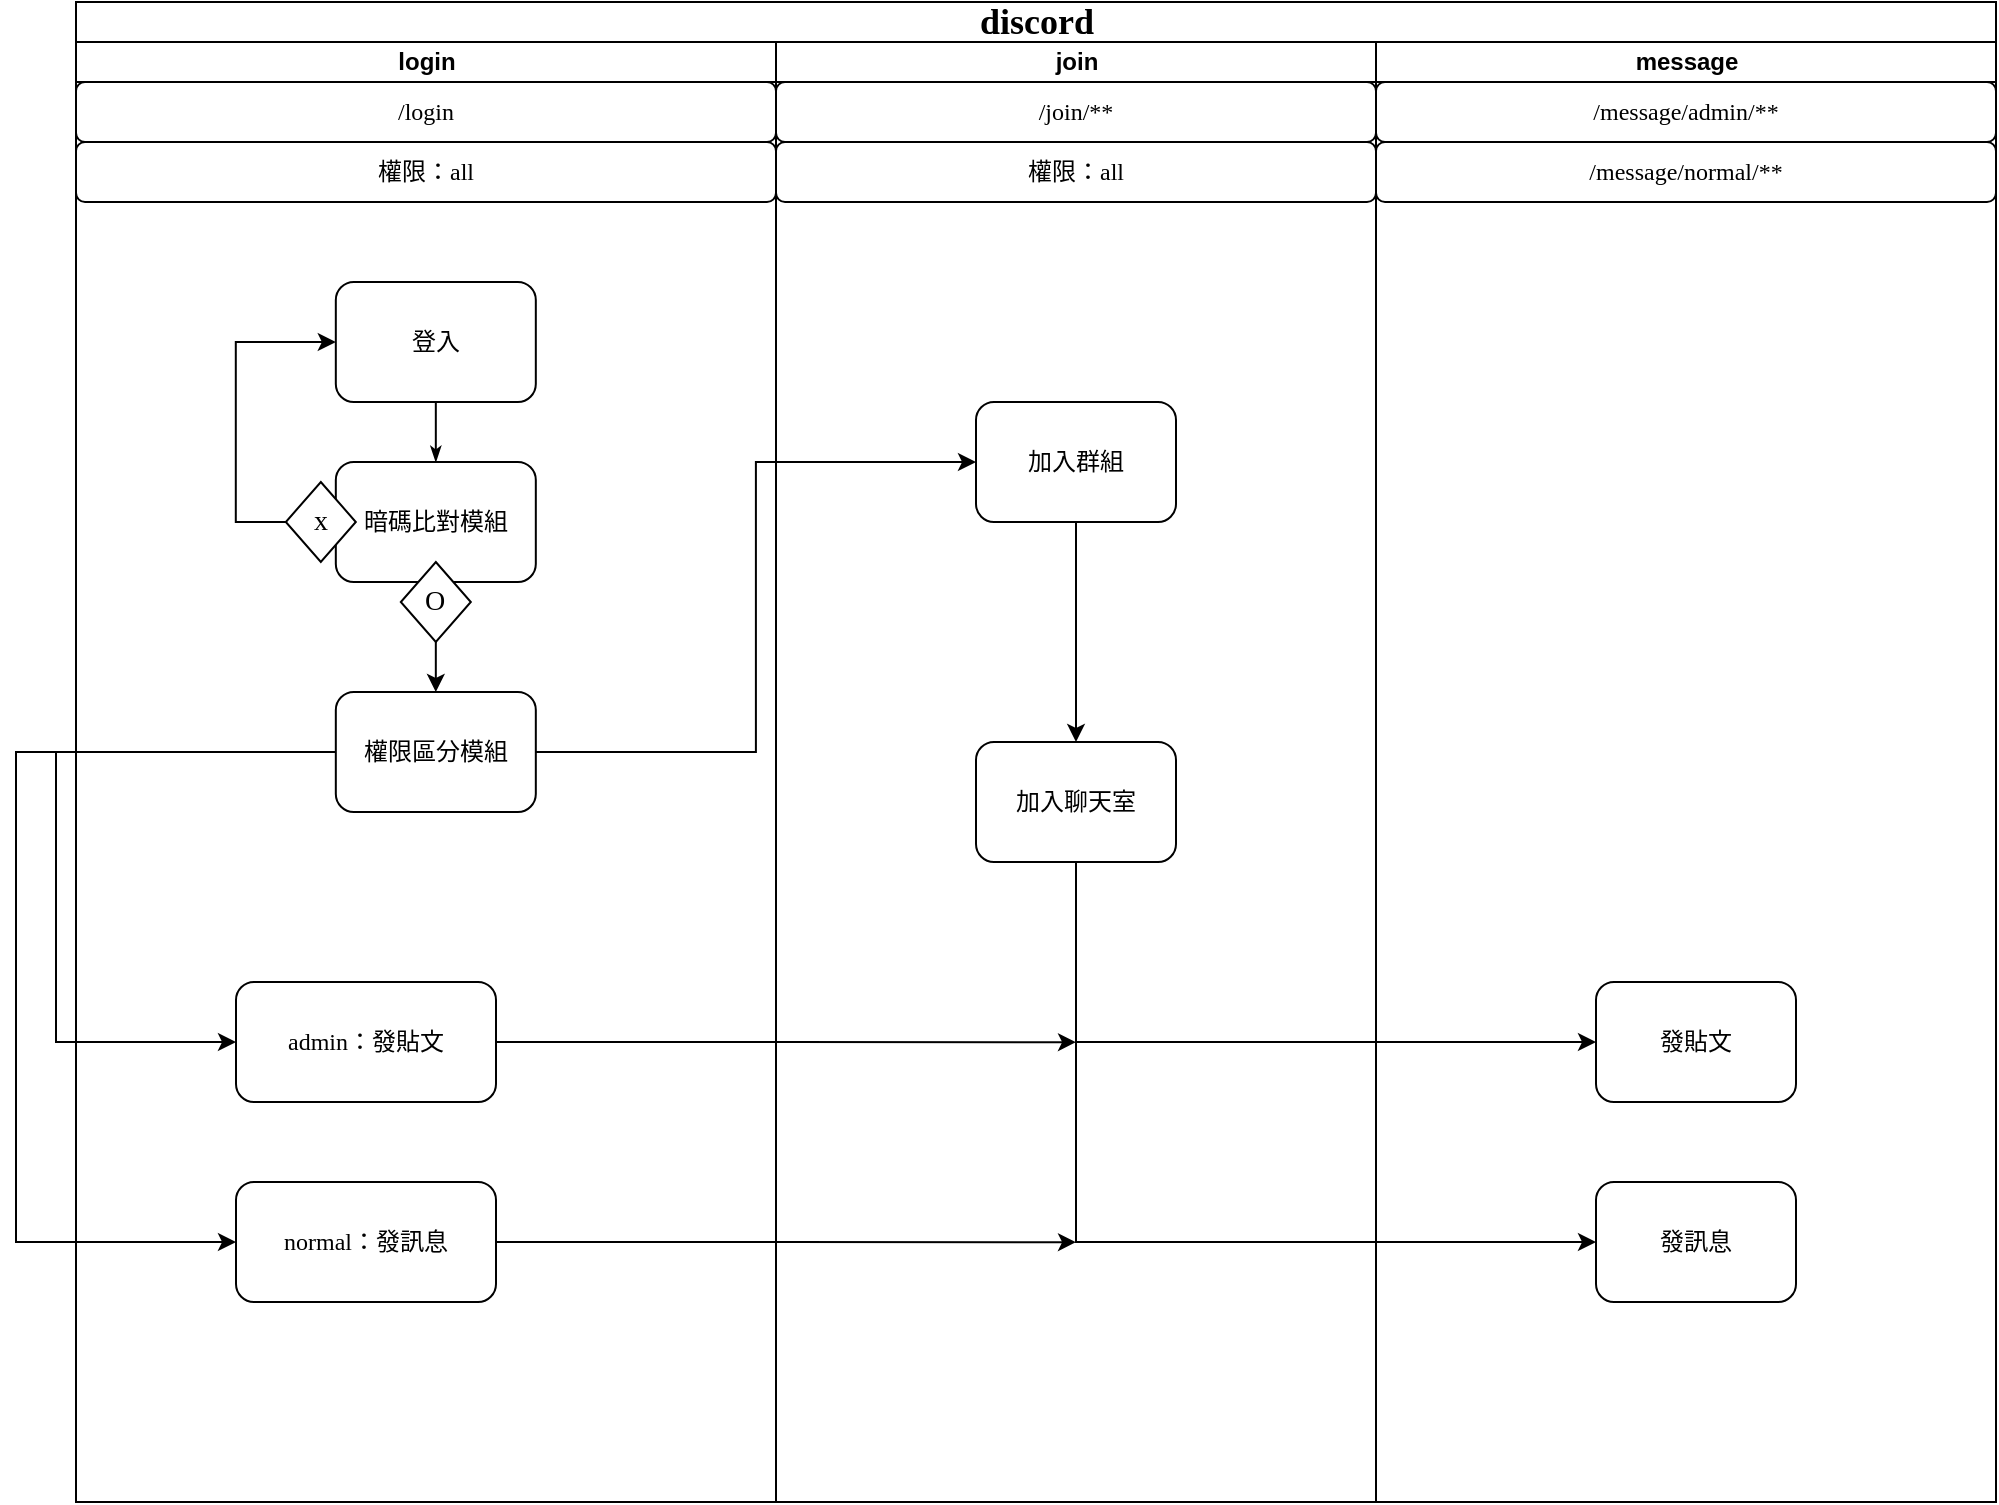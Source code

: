 <mxfile version="24.1.0" type="github">
  <diagram name="Page-1" id="74e2e168-ea6b-b213-b513-2b3c1d86103e">
    <mxGraphModel dx="1229" dy="488" grid="1" gridSize="10" guides="1" tooltips="1" connect="1" arrows="1" fold="1" page="1" pageScale="1" pageWidth="1100" pageHeight="850" background="none" math="0" shadow="0">
      <root>
        <mxCell id="0" />
        <mxCell id="1" parent="0" />
        <mxCell id="77e6c97f196da883-1" value="&lt;font style=&quot;font-size: 18px;&quot;&gt;discord&lt;/font&gt;" style="swimlane;html=1;childLayout=stackLayout;startSize=20;rounded=0;shadow=0;labelBackgroundColor=none;strokeWidth=1;fontFamily=Verdana;fontSize=8;align=center;" parent="1" vertex="1">
          <mxGeometry x="70" y="40" width="960" height="750" as="geometry" />
        </mxCell>
        <mxCell id="77e6c97f196da883-2" value="login" style="swimlane;html=1;startSize=20;" parent="77e6c97f196da883-1" vertex="1">
          <mxGeometry y="20" width="350" height="730" as="geometry" />
        </mxCell>
        <mxCell id="77e6c97f196da883-8" value="&lt;font style=&quot;font-size: 12px;&quot;&gt;登入&lt;/font&gt;" style="rounded=1;whiteSpace=wrap;html=1;shadow=0;labelBackgroundColor=none;strokeWidth=1;fontFamily=Verdana;fontSize=8;align=center;" parent="77e6c97f196da883-2" vertex="1">
          <mxGeometry x="129.91" y="120" width="100" height="60" as="geometry" />
        </mxCell>
        <mxCell id="77e6c97f196da883-9" value="&lt;span style=&quot;font-size: 12px;&quot;&gt;暗碼比對模組&lt;/span&gt;" style="rounded=1;whiteSpace=wrap;html=1;shadow=0;labelBackgroundColor=none;strokeWidth=1;fontFamily=Verdana;fontSize=8;align=center;" parent="77e6c97f196da883-2" vertex="1">
          <mxGeometry x="129.91" y="210" width="100" height="60" as="geometry" />
        </mxCell>
        <mxCell id="TCiXfk5xuBNNh0pUbAXc-111" style="edgeStyle=orthogonalEdgeStyle;rounded=0;orthogonalLoop=1;jettySize=auto;html=1;exitX=1;exitY=0.5;exitDx=0;exitDy=0;" edge="1" parent="77e6c97f196da883-2" source="77e6c97f196da883-10">
          <mxGeometry relative="1" as="geometry">
            <mxPoint x="500" y="500.091" as="targetPoint" />
          </mxGeometry>
        </mxCell>
        <mxCell id="77e6c97f196da883-10" value="&lt;span style=&quot;font-size: 12px;&quot;&gt;admin：發貼文&lt;/span&gt;" style="rounded=1;whiteSpace=wrap;html=1;shadow=0;labelBackgroundColor=none;strokeWidth=1;fontFamily=Verdana;fontSize=8;align=center;" parent="77e6c97f196da883-2" vertex="1">
          <mxGeometry x="80" y="470" width="130" height="60" as="geometry" />
        </mxCell>
        <mxCell id="TCiXfk5xuBNNh0pUbAXc-46" value="&lt;font style=&quot;font-size: 12px;&quot;&gt;/login&lt;/font&gt;" style="rounded=1;whiteSpace=wrap;html=1;shadow=0;labelBackgroundColor=none;strokeWidth=1;fontFamily=Verdana;fontSize=8;align=center;" vertex="1" parent="77e6c97f196da883-2">
          <mxGeometry y="20" width="350" height="30" as="geometry" />
        </mxCell>
        <mxCell id="77e6c97f196da883-26" style="edgeStyle=orthogonalEdgeStyle;rounded=1;html=1;labelBackgroundColor=none;startArrow=none;startFill=0;startSize=5;endArrow=classicThin;endFill=1;endSize=5;jettySize=auto;orthogonalLoop=1;strokeWidth=1;fontFamily=Verdana;fontSize=8;exitX=0.5;exitY=1;exitDx=0;exitDy=0;entryX=0.5;entryY=0;entryDx=0;entryDy=0;" parent="77e6c97f196da883-2" source="77e6c97f196da883-8" target="77e6c97f196da883-9" edge="1">
          <mxGeometry relative="1" as="geometry" />
        </mxCell>
        <mxCell id="TCiXfk5xuBNNh0pUbAXc-58" style="edgeStyle=orthogonalEdgeStyle;rounded=0;orthogonalLoop=1;jettySize=auto;html=1;exitX=0;exitY=0.5;exitDx=0;exitDy=0;entryX=0;entryY=0.5;entryDx=0;entryDy=0;" edge="1" parent="77e6c97f196da883-2" source="TCiXfk5xuBNNh0pUbAXc-49" target="77e6c97f196da883-8">
          <mxGeometry relative="1" as="geometry">
            <Array as="points">
              <mxPoint x="79.91" y="240" />
              <mxPoint x="79.91" y="150" />
            </Array>
          </mxGeometry>
        </mxCell>
        <mxCell id="TCiXfk5xuBNNh0pUbAXc-49" value="&lt;font style=&quot;font-size: 14px;&quot;&gt;x&lt;/font&gt;" style="rhombus;whiteSpace=wrap;html=1;rounded=0;shadow=0;labelBackgroundColor=none;strokeWidth=1;fontFamily=Verdana;fontSize=8;align=center;" vertex="1" parent="77e6c97f196da883-2">
          <mxGeometry x="104.91" y="220" width="35" height="40" as="geometry" />
        </mxCell>
        <mxCell id="TCiXfk5xuBNNh0pUbAXc-60" style="edgeStyle=orthogonalEdgeStyle;rounded=0;orthogonalLoop=1;jettySize=auto;html=1;exitX=0.5;exitY=1;exitDx=0;exitDy=0;entryX=0.5;entryY=0;entryDx=0;entryDy=0;" edge="1" parent="77e6c97f196da883-2" source="TCiXfk5xuBNNh0pUbAXc-54" target="TCiXfk5xuBNNh0pUbAXc-59">
          <mxGeometry relative="1" as="geometry" />
        </mxCell>
        <mxCell id="TCiXfk5xuBNNh0pUbAXc-54" value="&lt;font style=&quot;font-size: 14px;&quot;&gt;O&lt;/font&gt;" style="rhombus;whiteSpace=wrap;html=1;rounded=0;shadow=0;labelBackgroundColor=none;strokeWidth=1;fontFamily=Verdana;fontSize=8;align=center;" vertex="1" parent="77e6c97f196da883-2">
          <mxGeometry x="162.41" y="260" width="35" height="40" as="geometry" />
        </mxCell>
        <mxCell id="TCiXfk5xuBNNh0pUbAXc-99" style="edgeStyle=orthogonalEdgeStyle;rounded=0;orthogonalLoop=1;jettySize=auto;html=1;exitX=0;exitY=0.5;exitDx=0;exitDy=0;entryX=0;entryY=0.5;entryDx=0;entryDy=0;" edge="1" parent="77e6c97f196da883-2" source="TCiXfk5xuBNNh0pUbAXc-59" target="77e6c97f196da883-10">
          <mxGeometry relative="1" as="geometry">
            <Array as="points">
              <mxPoint x="-10" y="355" />
              <mxPoint x="-10" y="500" />
            </Array>
          </mxGeometry>
        </mxCell>
        <mxCell id="TCiXfk5xuBNNh0pUbAXc-101" style="edgeStyle=orthogonalEdgeStyle;rounded=0;orthogonalLoop=1;jettySize=auto;html=1;exitX=0;exitY=0.5;exitDx=0;exitDy=0;entryX=0;entryY=0.5;entryDx=0;entryDy=0;" edge="1" parent="77e6c97f196da883-2" source="TCiXfk5xuBNNh0pUbAXc-59" target="TCiXfk5xuBNNh0pUbAXc-98">
          <mxGeometry relative="1" as="geometry">
            <Array as="points">
              <mxPoint x="-30" y="355" />
              <mxPoint x="-30" y="600" />
            </Array>
          </mxGeometry>
        </mxCell>
        <mxCell id="TCiXfk5xuBNNh0pUbAXc-59" value="&lt;span style=&quot;font-size: 12px;&quot;&gt;權限區分模組&lt;/span&gt;" style="rounded=1;whiteSpace=wrap;html=1;shadow=0;labelBackgroundColor=none;strokeWidth=1;fontFamily=Verdana;fontSize=8;align=center;" vertex="1" parent="77e6c97f196da883-2">
          <mxGeometry x="129.91" y="325" width="100" height="60" as="geometry" />
        </mxCell>
        <mxCell id="TCiXfk5xuBNNh0pUbAXc-112" style="edgeStyle=orthogonalEdgeStyle;rounded=0;orthogonalLoop=1;jettySize=auto;html=1;exitX=1;exitY=0.5;exitDx=0;exitDy=0;" edge="1" parent="77e6c97f196da883-2" source="TCiXfk5xuBNNh0pUbAXc-98">
          <mxGeometry relative="1" as="geometry">
            <mxPoint x="500" y="600.091" as="targetPoint" />
          </mxGeometry>
        </mxCell>
        <mxCell id="TCiXfk5xuBNNh0pUbAXc-98" value="&lt;span style=&quot;font-size: 12px;&quot;&gt;normal：發訊息&lt;/span&gt;" style="rounded=1;whiteSpace=wrap;html=1;shadow=0;labelBackgroundColor=none;strokeWidth=1;fontFamily=Verdana;fontSize=8;align=center;" vertex="1" parent="77e6c97f196da883-2">
          <mxGeometry x="80" y="570" width="130" height="60" as="geometry" />
        </mxCell>
        <mxCell id="TCiXfk5xuBNNh0pUbAXc-113" value="&lt;font style=&quot;font-size: 12px;&quot;&gt;權限：all&lt;/font&gt;" style="rounded=1;whiteSpace=wrap;html=1;shadow=0;labelBackgroundColor=none;strokeWidth=1;fontFamily=Verdana;fontSize=8;align=center;" vertex="1" parent="77e6c97f196da883-2">
          <mxGeometry y="50" width="350" height="30" as="geometry" />
        </mxCell>
        <mxCell id="77e6c97f196da883-40" style="edgeStyle=orthogonalEdgeStyle;rounded=1;html=1;labelBackgroundColor=none;startArrow=none;startFill=0;startSize=5;endArrow=classicThin;endFill=1;endSize=5;jettySize=auto;orthogonalLoop=1;strokeWidth=1;fontFamily=Verdana;fontSize=8" parent="77e6c97f196da883-1" target="77e6c97f196da883-24" edge="1">
          <mxGeometry relative="1" as="geometry">
            <mxPoint x="770" y="690" as="sourcePoint" />
          </mxGeometry>
        </mxCell>
        <mxCell id="107ba76e4e335f99-3" style="edgeStyle=orthogonalEdgeStyle;rounded=1;html=1;labelBackgroundColor=none;startArrow=none;startFill=0;startSize=5;endArrow=classicThin;endFill=1;endSize=5;jettySize=auto;orthogonalLoop=1;strokeColor=#000000;strokeWidth=1;fontFamily=Verdana;fontSize=8;fontColor=#000000;" parent="77e6c97f196da883-1" target="77e6c97f196da883-19" edge="1">
          <mxGeometry relative="1" as="geometry">
            <mxPoint x="670" y="610" as="sourcePoint" />
          </mxGeometry>
        </mxCell>
        <mxCell id="77e6c97f196da883-3" value="join" style="swimlane;html=1;startSize=20;" parent="77e6c97f196da883-1" vertex="1">
          <mxGeometry x="350" y="20" width="300" height="730" as="geometry" />
        </mxCell>
        <mxCell id="TCiXfk5xuBNNh0pUbAXc-103" style="edgeStyle=orthogonalEdgeStyle;rounded=0;orthogonalLoop=1;jettySize=auto;html=1;exitX=0.5;exitY=1;exitDx=0;exitDy=0;entryX=0.5;entryY=0;entryDx=0;entryDy=0;" edge="1" parent="77e6c97f196da883-3" source="77e6c97f196da883-11" target="TCiXfk5xuBNNh0pUbAXc-62">
          <mxGeometry relative="1" as="geometry" />
        </mxCell>
        <mxCell id="77e6c97f196da883-11" value="&lt;font style=&quot;font-size: 12px;&quot;&gt;加入群組&lt;/font&gt;" style="rounded=1;whiteSpace=wrap;html=1;shadow=0;labelBackgroundColor=none;strokeWidth=1;fontFamily=Verdana;fontSize=8;align=center;" parent="77e6c97f196da883-3" vertex="1">
          <mxGeometry x="100" y="180" width="100" height="60" as="geometry" />
        </mxCell>
        <mxCell id="TCiXfk5xuBNNh0pUbAXc-47" value="&lt;font style=&quot;font-size: 12px;&quot;&gt;/join/**&lt;/font&gt;" style="rounded=1;whiteSpace=wrap;html=1;shadow=0;labelBackgroundColor=none;strokeWidth=1;fontFamily=Verdana;fontSize=8;align=center;" vertex="1" parent="77e6c97f196da883-3">
          <mxGeometry y="20" width="300" height="30" as="geometry" />
        </mxCell>
        <mxCell id="TCiXfk5xuBNNh0pUbAXc-62" value="&lt;font style=&quot;font-size: 12px;&quot;&gt;加入聊天室&lt;/font&gt;" style="rounded=1;whiteSpace=wrap;html=1;shadow=0;labelBackgroundColor=none;strokeWidth=1;fontFamily=Verdana;fontSize=8;align=center;" vertex="1" parent="77e6c97f196da883-3">
          <mxGeometry x="100" y="350" width="100" height="60" as="geometry" />
        </mxCell>
        <mxCell id="TCiXfk5xuBNNh0pUbAXc-114" value="&lt;font style=&quot;font-size: 12px;&quot;&gt;權限：all&lt;/font&gt;" style="rounded=1;whiteSpace=wrap;html=1;shadow=0;labelBackgroundColor=none;strokeWidth=1;fontFamily=Verdana;fontSize=8;align=center;" vertex="1" parent="77e6c97f196da883-3">
          <mxGeometry y="50" width="300" height="30" as="geometry" />
        </mxCell>
        <mxCell id="TCiXfk5xuBNNh0pUbAXc-102" style="edgeStyle=orthogonalEdgeStyle;rounded=0;orthogonalLoop=1;jettySize=auto;html=1;exitX=1;exitY=0.5;exitDx=0;exitDy=0;entryX=0;entryY=0.5;entryDx=0;entryDy=0;" edge="1" parent="77e6c97f196da883-1" source="TCiXfk5xuBNNh0pUbAXc-59" target="77e6c97f196da883-11">
          <mxGeometry relative="1" as="geometry" />
        </mxCell>
        <mxCell id="TCiXfk5xuBNNh0pUbAXc-107" style="edgeStyle=orthogonalEdgeStyle;rounded=0;orthogonalLoop=1;jettySize=auto;html=1;exitX=0.5;exitY=1;exitDx=0;exitDy=0;entryX=0;entryY=0.5;entryDx=0;entryDy=0;" edge="1" parent="77e6c97f196da883-1" source="TCiXfk5xuBNNh0pUbAXc-62" target="TCiXfk5xuBNNh0pUbAXc-104">
          <mxGeometry relative="1" as="geometry" />
        </mxCell>
        <mxCell id="TCiXfk5xuBNNh0pUbAXc-108" style="edgeStyle=orthogonalEdgeStyle;rounded=0;orthogonalLoop=1;jettySize=auto;html=1;exitX=0.5;exitY=1;exitDx=0;exitDy=0;entryX=0;entryY=0.5;entryDx=0;entryDy=0;" edge="1" parent="77e6c97f196da883-1" source="TCiXfk5xuBNNh0pUbAXc-62" target="TCiXfk5xuBNNh0pUbAXc-105">
          <mxGeometry relative="1" as="geometry" />
        </mxCell>
        <mxCell id="77e6c97f196da883-4" value="message" style="swimlane;html=1;startSize=20;" parent="77e6c97f196da883-1" vertex="1">
          <mxGeometry x="650" y="20" width="310" height="730" as="geometry" />
        </mxCell>
        <mxCell id="TCiXfk5xuBNNh0pUbAXc-48" value="&lt;font style=&quot;font-size: 12px;&quot;&gt;/message/admin/**&lt;/font&gt;" style="rounded=1;whiteSpace=wrap;html=1;shadow=0;labelBackgroundColor=none;strokeWidth=1;fontFamily=Verdana;fontSize=8;align=center;" vertex="1" parent="77e6c97f196da883-4">
          <mxGeometry y="20" width="310" height="30" as="geometry" />
        </mxCell>
        <mxCell id="TCiXfk5xuBNNh0pUbAXc-104" value="&lt;span style=&quot;font-size: 12px;&quot;&gt;發貼文&lt;/span&gt;" style="rounded=1;whiteSpace=wrap;html=1;shadow=0;labelBackgroundColor=none;strokeWidth=1;fontFamily=Verdana;fontSize=8;align=center;" vertex="1" parent="77e6c97f196da883-4">
          <mxGeometry x="110" y="470" width="100" height="60" as="geometry" />
        </mxCell>
        <mxCell id="TCiXfk5xuBNNh0pUbAXc-105" value="&lt;span style=&quot;font-size: 12px;&quot;&gt;發訊息&lt;/span&gt;" style="rounded=1;whiteSpace=wrap;html=1;shadow=0;labelBackgroundColor=none;strokeWidth=1;fontFamily=Verdana;fontSize=8;align=center;" vertex="1" parent="77e6c97f196da883-4">
          <mxGeometry x="110" y="570" width="100" height="60" as="geometry" />
        </mxCell>
        <mxCell id="TCiXfk5xuBNNh0pUbAXc-115" value="&lt;font style=&quot;font-size: 12px;&quot;&gt;/message/normal/**&lt;/font&gt;" style="rounded=1;whiteSpace=wrap;html=1;shadow=0;labelBackgroundColor=none;strokeWidth=1;fontFamily=Verdana;fontSize=8;align=center;" vertex="1" parent="77e6c97f196da883-4">
          <mxGeometry y="50" width="310" height="30" as="geometry" />
        </mxCell>
      </root>
    </mxGraphModel>
  </diagram>
</mxfile>
